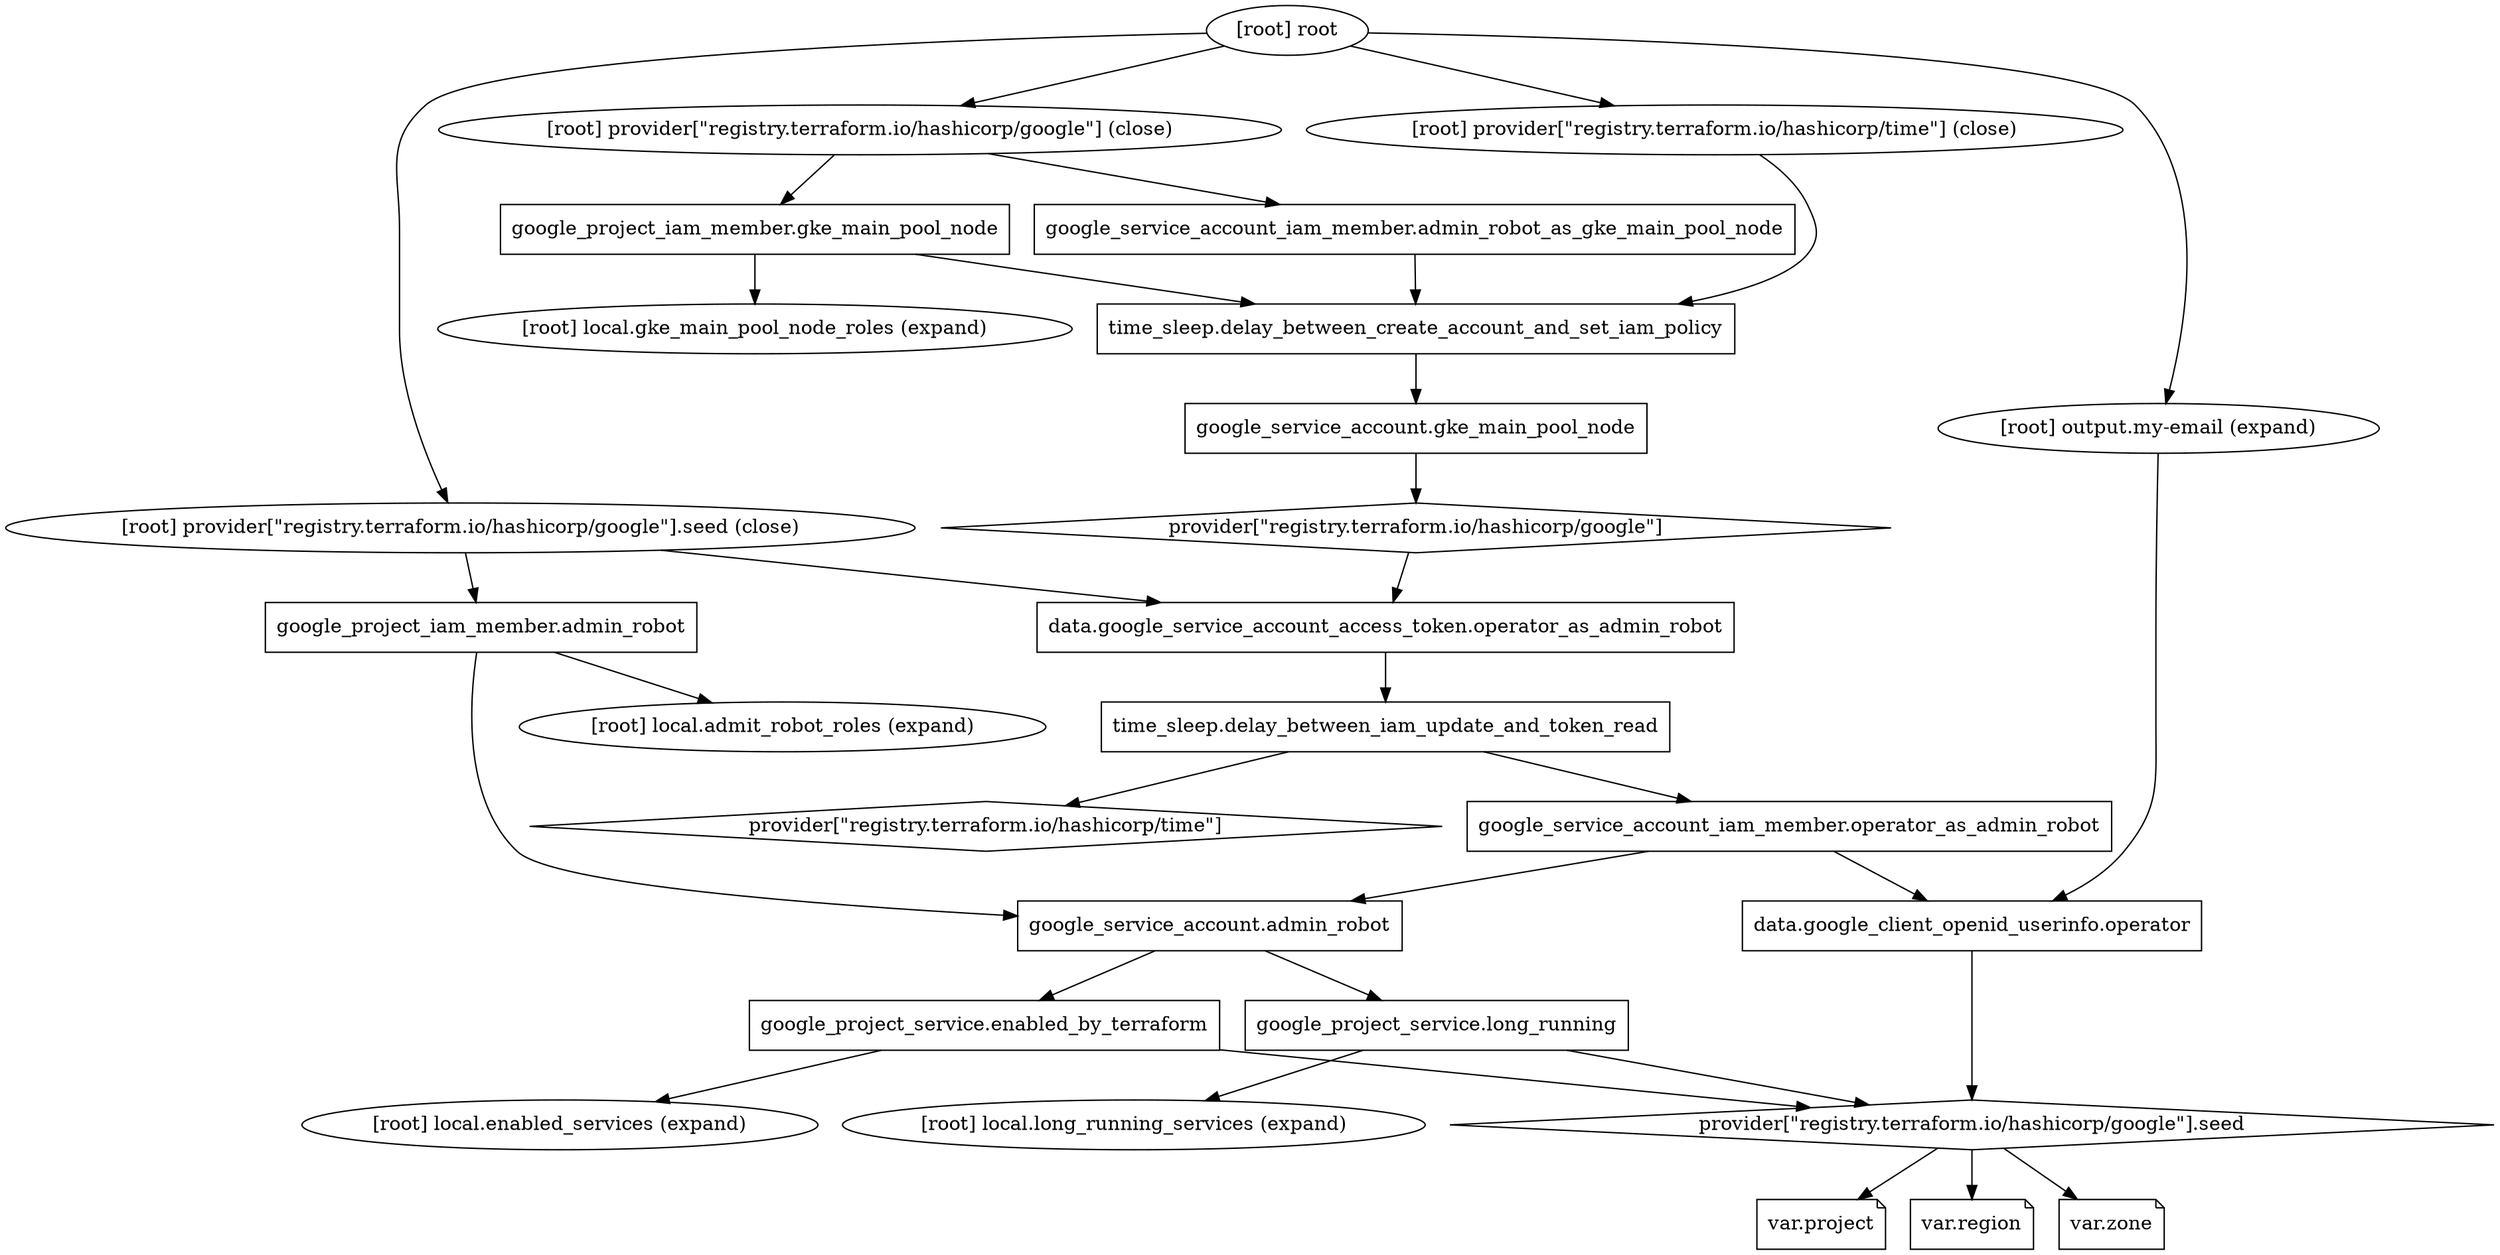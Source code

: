 digraph {
	compound = "true"
	newrank = "true"
	subgraph "root" {
		"[root] data.google_client_openid_userinfo.operator (expand)" [label = "data.google_client_openid_userinfo.operator", shape = "box"]
		"[root] data.google_service_account_access_token.operator_as_admin_robot (expand)" [label = "data.google_service_account_access_token.operator_as_admin_robot", shape = "box"]
		"[root] google_project_iam_member.admin_robot (expand)" [label = "google_project_iam_member.admin_robot", shape = "box"]
		"[root] google_project_iam_member.gke_main_pool_node (expand)" [label = "google_project_iam_member.gke_main_pool_node", shape = "box"]
		"[root] google_project_service.enabled_by_terraform (expand)" [label = "google_project_service.enabled_by_terraform", shape = "box"]
		"[root] google_project_service.long_running (expand)" [label = "google_project_service.long_running", shape = "box"]
		"[root] google_service_account.admin_robot (expand)" [label = "google_service_account.admin_robot", shape = "box"]
		"[root] google_service_account.gke_main_pool_node (expand)" [label = "google_service_account.gke_main_pool_node", shape = "box"]
		"[root] google_service_account_iam_member.admin_robot_as_gke_main_pool_node (expand)" [label = "google_service_account_iam_member.admin_robot_as_gke_main_pool_node", shape = "box"]
		"[root] google_service_account_iam_member.operator_as_admin_robot (expand)" [label = "google_service_account_iam_member.operator_as_admin_robot", shape = "box"]
		"[root] provider[\"registry.terraform.io/hashicorp/google\"]" [label = "provider[\"registry.terraform.io/hashicorp/google\"]", shape = "diamond"]
		"[root] provider[\"registry.terraform.io/hashicorp/google\"].seed" [label = "provider[\"registry.terraform.io/hashicorp/google\"].seed", shape = "diamond"]
		"[root] provider[\"registry.terraform.io/hashicorp/time\"]" [label = "provider[\"registry.terraform.io/hashicorp/time\"]", shape = "diamond"]
		"[root] time_sleep.delay_between_create_account_and_set_iam_policy (expand)" [label = "time_sleep.delay_between_create_account_and_set_iam_policy", shape = "box"]
		"[root] time_sleep.delay_between_iam_update_and_token_read (expand)" [label = "time_sleep.delay_between_iam_update_and_token_read", shape = "box"]
		"[root] var.project" [label = "var.project", shape = "note"]
		"[root] var.region" [label = "var.region", shape = "note"]
		"[root] var.zone" [label = "var.zone", shape = "note"]
		"[root] data.google_client_openid_userinfo.operator (expand)" -> "[root] provider[\"registry.terraform.io/hashicorp/google\"].seed"
		"[root] data.google_service_account_access_token.operator_as_admin_robot (expand)" -> "[root] time_sleep.delay_between_iam_update_and_token_read (expand)"
		"[root] google_project_iam_member.admin_robot (expand)" -> "[root] google_service_account.admin_robot (expand)"
		"[root] google_project_iam_member.admin_robot (expand)" -> "[root] local.admit_robot_roles (expand)"
		"[root] google_project_iam_member.gke_main_pool_node (expand)" -> "[root] local.gke_main_pool_node_roles (expand)"
		"[root] google_project_iam_member.gke_main_pool_node (expand)" -> "[root] time_sleep.delay_between_create_account_and_set_iam_policy (expand)"
		"[root] google_project_service.enabled_by_terraform (expand)" -> "[root] local.enabled_services (expand)"
		"[root] google_project_service.enabled_by_terraform (expand)" -> "[root] provider[\"registry.terraform.io/hashicorp/google\"].seed"
		"[root] google_project_service.long_running (expand)" -> "[root] local.long_running_services (expand)"
		"[root] google_project_service.long_running (expand)" -> "[root] provider[\"registry.terraform.io/hashicorp/google\"].seed"
		"[root] google_service_account.admin_robot (expand)" -> "[root] google_project_service.enabled_by_terraform (expand)"
		"[root] google_service_account.admin_robot (expand)" -> "[root] google_project_service.long_running (expand)"
		"[root] google_service_account.gke_main_pool_node (expand)" -> "[root] provider[\"registry.terraform.io/hashicorp/google\"]"
		"[root] google_service_account_iam_member.admin_robot_as_gke_main_pool_node (expand)" -> "[root] time_sleep.delay_between_create_account_and_set_iam_policy (expand)"
		"[root] google_service_account_iam_member.operator_as_admin_robot (expand)" -> "[root] data.google_client_openid_userinfo.operator (expand)"
		"[root] google_service_account_iam_member.operator_as_admin_robot (expand)" -> "[root] google_service_account.admin_robot (expand)"
		"[root] output.my-email (expand)" -> "[root] data.google_client_openid_userinfo.operator (expand)"
		"[root] provider[\"registry.terraform.io/hashicorp/google\"] (close)" -> "[root] google_project_iam_member.gke_main_pool_node (expand)"
		"[root] provider[\"registry.terraform.io/hashicorp/google\"] (close)" -> "[root] google_service_account_iam_member.admin_robot_as_gke_main_pool_node (expand)"
		"[root] provider[\"registry.terraform.io/hashicorp/google\"]" -> "[root] data.google_service_account_access_token.operator_as_admin_robot (expand)"
		"[root] provider[\"registry.terraform.io/hashicorp/google\"].seed (close)" -> "[root] data.google_service_account_access_token.operator_as_admin_robot (expand)"
		"[root] provider[\"registry.terraform.io/hashicorp/google\"].seed (close)" -> "[root] google_project_iam_member.admin_robot (expand)"
		"[root] provider[\"registry.terraform.io/hashicorp/google\"].seed" -> "[root] var.project"
		"[root] provider[\"registry.terraform.io/hashicorp/google\"].seed" -> "[root] var.region"
		"[root] provider[\"registry.terraform.io/hashicorp/google\"].seed" -> "[root] var.zone"
		"[root] provider[\"registry.terraform.io/hashicorp/time\"] (close)" -> "[root] time_sleep.delay_between_create_account_and_set_iam_policy (expand)"
		"[root] root" -> "[root] output.my-email (expand)"
		"[root] root" -> "[root] provider[\"registry.terraform.io/hashicorp/google\"] (close)"
		"[root] root" -> "[root] provider[\"registry.terraform.io/hashicorp/google\"].seed (close)"
		"[root] root" -> "[root] provider[\"registry.terraform.io/hashicorp/time\"] (close)"
		"[root] time_sleep.delay_between_create_account_and_set_iam_policy (expand)" -> "[root] google_service_account.gke_main_pool_node (expand)"
		"[root] time_sleep.delay_between_iam_update_and_token_read (expand)" -> "[root] google_service_account_iam_member.operator_as_admin_robot (expand)"
		"[root] time_sleep.delay_between_iam_update_and_token_read (expand)" -> "[root] provider[\"registry.terraform.io/hashicorp/time\"]"
	}
}

